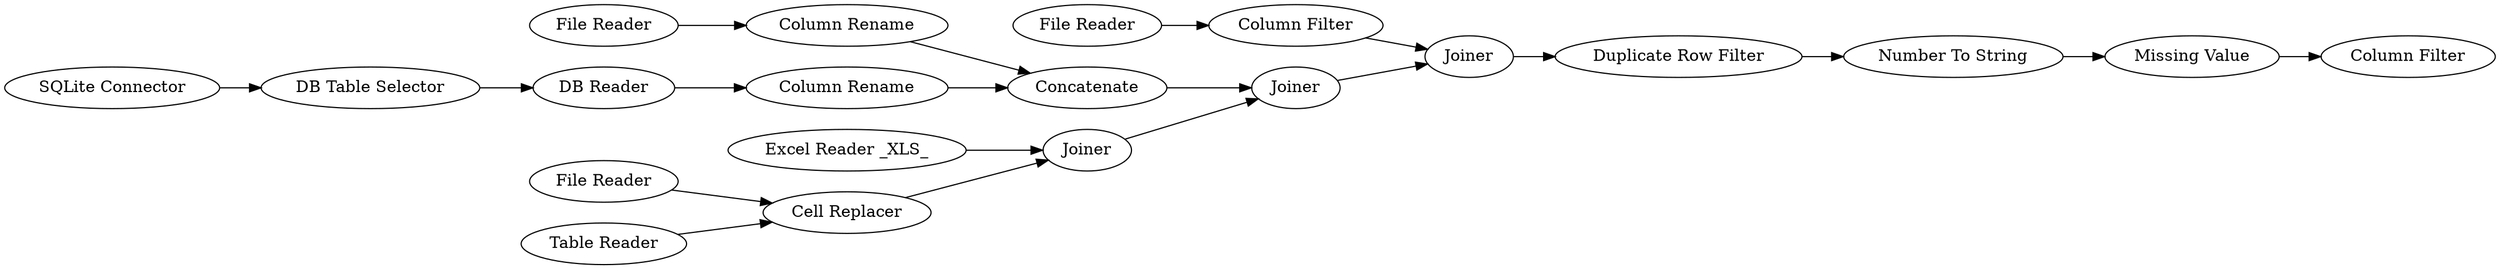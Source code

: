 digraph {
	"131320733835381786_129" [label="Cell Replacer"]
	"131320733835381786_237" [label="File Reader"]
	"131320733835381786_248" [label="DB Table Selector"]
	"131320733835381786_144" [label=Joiner]
	"131320733835381786_249" [label="Duplicate Row Filter"]
	"131320733835381786_156" [label="Column Rename"]
	"131320733835381786_233" [label="File Reader"]
	"131320733835381786_235" [label="File Reader"]
	"131320733835381786_250" [label="Number To String"]
	"131320733835381786_152" [label="Column Filter"]
	"131320733835381786_145" [label=Joiner]
	"131320733835381786_143" [label=Concatenate]
	"131320733835381786_247" [label="DB Reader"]
	"131320733835381786_246" [label="SQLite Connector"]
	"131320733835381786_234" [label="Table Reader"]
	"131320733835381786_146" [label=Joiner]
	"131320733835381786_3" [label="Column Filter"]
	"131320733835381786_150" [label="Column Rename"]
	"131320733835381786_243" [label="Excel Reader _XLS_"]
	"131320733835381786_240" [label="Missing Value"]
	"131320733835381786_145" -> "131320733835381786_146"
	"131320733835381786_250" -> "131320733835381786_240"
	"131320733835381786_129" -> "131320733835381786_144"
	"131320733835381786_248" -> "131320733835381786_247"
	"131320733835381786_235" -> "131320733835381786_129"
	"131320733835381786_144" -> "131320733835381786_145"
	"131320733835381786_152" -> "131320733835381786_146"
	"131320733835381786_237" -> "131320733835381786_156"
	"131320733835381786_249" -> "131320733835381786_250"
	"131320733835381786_146" -> "131320733835381786_249"
	"131320733835381786_240" -> "131320733835381786_3"
	"131320733835381786_243" -> "131320733835381786_144"
	"131320733835381786_247" -> "131320733835381786_150"
	"131320733835381786_233" -> "131320733835381786_152"
	"131320733835381786_246" -> "131320733835381786_248"
	"131320733835381786_143" -> "131320733835381786_145"
	"131320733835381786_156" -> "131320733835381786_143"
	"131320733835381786_234" -> "131320733835381786_129"
	"131320733835381786_150" -> "131320733835381786_143"
	rankdir=LR
}
